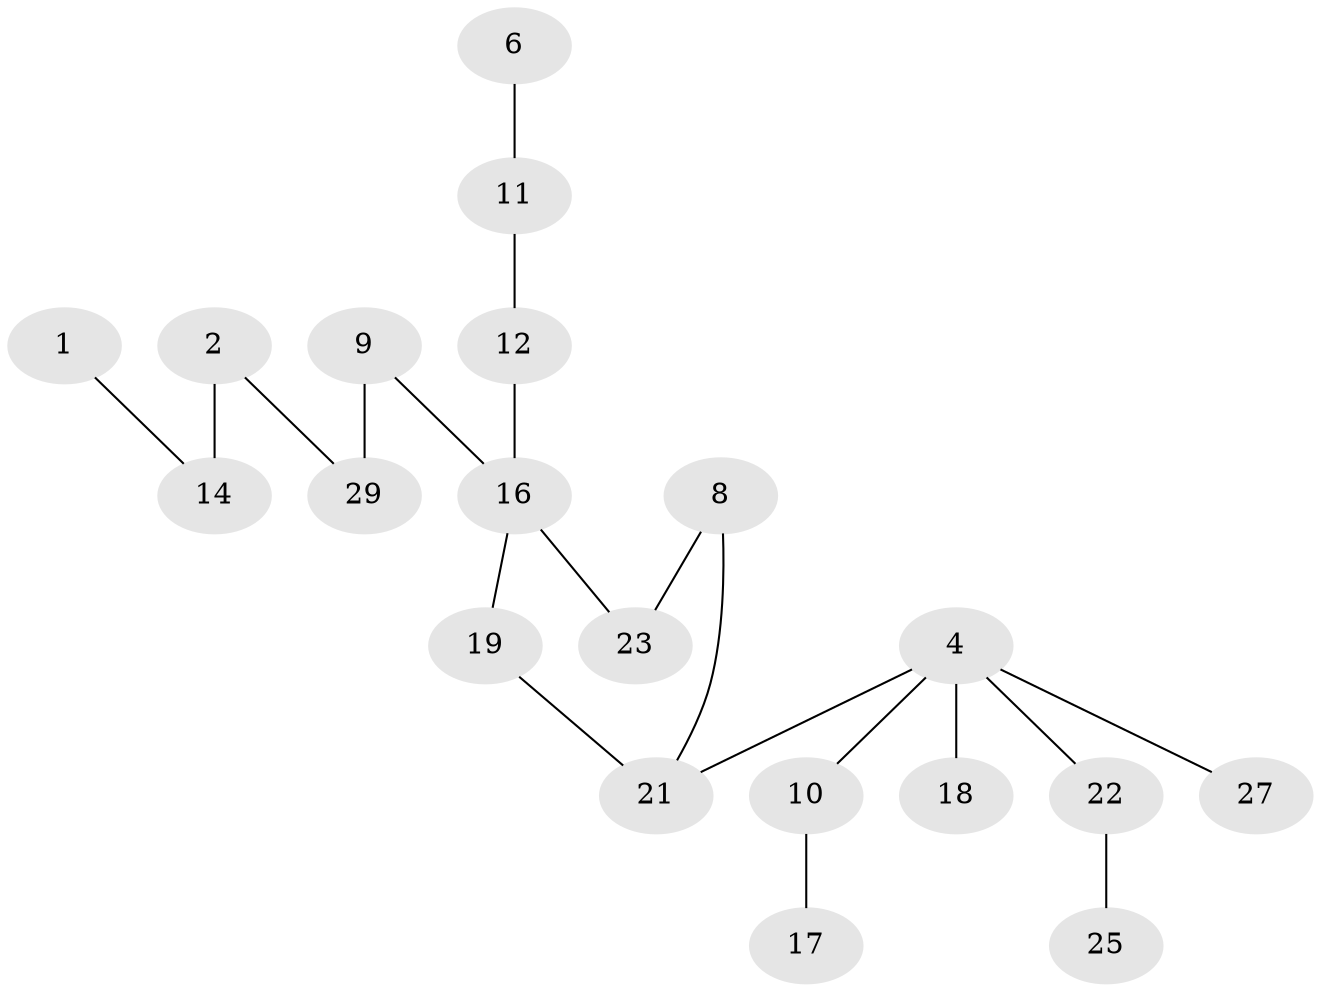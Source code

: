 // original degree distribution, {1: 0.2830188679245283, 2: 0.32075471698113206, 0: 0.16981132075471697, 4: 0.09433962264150944, 3: 0.1320754716981132}
// Generated by graph-tools (version 1.1) at 2025/33/03/09/25 02:33:28]
// undirected, 20 vertices, 20 edges
graph export_dot {
graph [start="1"]
  node [color=gray90,style=filled];
  1;
  2;
  4;
  6;
  8;
  9;
  10;
  11;
  12;
  14;
  16;
  17;
  18;
  19;
  21;
  22;
  23;
  25;
  27;
  29;
  1 -- 14 [weight=1.0];
  2 -- 14 [weight=2.0];
  2 -- 29 [weight=1.0];
  4 -- 10 [weight=1.0];
  4 -- 18 [weight=1.0];
  4 -- 21 [weight=1.0];
  4 -- 22 [weight=1.0];
  4 -- 27 [weight=1.0];
  6 -- 11 [weight=1.0];
  8 -- 21 [weight=1.0];
  8 -- 23 [weight=1.0];
  9 -- 16 [weight=1.0];
  9 -- 29 [weight=2.0];
  10 -- 17 [weight=1.0];
  11 -- 12 [weight=1.0];
  12 -- 16 [weight=1.0];
  16 -- 19 [weight=1.0];
  16 -- 23 [weight=1.0];
  19 -- 21 [weight=1.0];
  22 -- 25 [weight=1.0];
}
